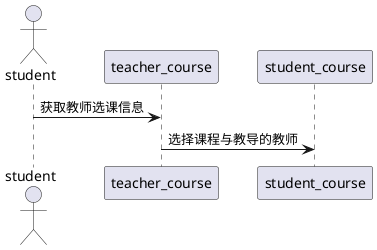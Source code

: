 @startuml
actor student
student ->teacher_course :获取教师选课信息
teacher_course ->  student_course :选择课程与教导的教师
@enduml